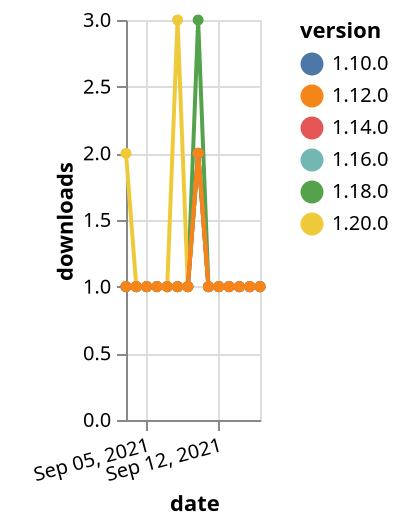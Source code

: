 {"$schema": "https://vega.github.io/schema/vega-lite/v5.json", "description": "A simple bar chart with embedded data.", "data": {"values": [{"date": "2021-09-03", "total": 197, "delta": 1, "version": "1.18.0"}, {"date": "2021-09-04", "total": 198, "delta": 1, "version": "1.18.0"}, {"date": "2021-09-05", "total": 199, "delta": 1, "version": "1.18.0"}, {"date": "2021-09-06", "total": 200, "delta": 1, "version": "1.18.0"}, {"date": "2021-09-07", "total": 201, "delta": 1, "version": "1.18.0"}, {"date": "2021-09-08", "total": 202, "delta": 1, "version": "1.18.0"}, {"date": "2021-09-09", "total": 203, "delta": 1, "version": "1.18.0"}, {"date": "2021-09-10", "total": 206, "delta": 3, "version": "1.18.0"}, {"date": "2021-09-11", "total": 207, "delta": 1, "version": "1.18.0"}, {"date": "2021-09-12", "total": 208, "delta": 1, "version": "1.18.0"}, {"date": "2021-09-13", "total": 209, "delta": 1, "version": "1.18.0"}, {"date": "2021-09-14", "total": 210, "delta": 1, "version": "1.18.0"}, {"date": "2021-09-15", "total": 211, "delta": 1, "version": "1.18.0"}, {"date": "2021-09-16", "total": 212, "delta": 1, "version": "1.18.0"}, {"date": "2021-09-03", "total": 243, "delta": 1, "version": "1.10.0"}, {"date": "2021-09-04", "total": 244, "delta": 1, "version": "1.10.0"}, {"date": "2021-09-05", "total": 245, "delta": 1, "version": "1.10.0"}, {"date": "2021-09-06", "total": 246, "delta": 1, "version": "1.10.0"}, {"date": "2021-09-07", "total": 247, "delta": 1, "version": "1.10.0"}, {"date": "2021-09-08", "total": 248, "delta": 1, "version": "1.10.0"}, {"date": "2021-09-09", "total": 249, "delta": 1, "version": "1.10.0"}, {"date": "2021-09-10", "total": 251, "delta": 2, "version": "1.10.0"}, {"date": "2021-09-11", "total": 252, "delta": 1, "version": "1.10.0"}, {"date": "2021-09-12", "total": 253, "delta": 1, "version": "1.10.0"}, {"date": "2021-09-13", "total": 254, "delta": 1, "version": "1.10.0"}, {"date": "2021-09-14", "total": 255, "delta": 1, "version": "1.10.0"}, {"date": "2021-09-15", "total": 256, "delta": 1, "version": "1.10.0"}, {"date": "2021-09-16", "total": 257, "delta": 1, "version": "1.10.0"}, {"date": "2021-09-03", "total": 128, "delta": 2, "version": "1.20.0"}, {"date": "2021-09-04", "total": 129, "delta": 1, "version": "1.20.0"}, {"date": "2021-09-05", "total": 130, "delta": 1, "version": "1.20.0"}, {"date": "2021-09-06", "total": 131, "delta": 1, "version": "1.20.0"}, {"date": "2021-09-07", "total": 132, "delta": 1, "version": "1.20.0"}, {"date": "2021-09-08", "total": 135, "delta": 3, "version": "1.20.0"}, {"date": "2021-09-09", "total": 136, "delta": 1, "version": "1.20.0"}, {"date": "2021-09-10", "total": 138, "delta": 2, "version": "1.20.0"}, {"date": "2021-09-11", "total": 139, "delta": 1, "version": "1.20.0"}, {"date": "2021-09-12", "total": 140, "delta": 1, "version": "1.20.0"}, {"date": "2021-09-13", "total": 141, "delta": 1, "version": "1.20.0"}, {"date": "2021-09-14", "total": 142, "delta": 1, "version": "1.20.0"}, {"date": "2021-09-15", "total": 143, "delta": 1, "version": "1.20.0"}, {"date": "2021-09-16", "total": 144, "delta": 1, "version": "1.20.0"}, {"date": "2021-09-03", "total": 167, "delta": 1, "version": "1.16.0"}, {"date": "2021-09-04", "total": 168, "delta": 1, "version": "1.16.0"}, {"date": "2021-09-05", "total": 169, "delta": 1, "version": "1.16.0"}, {"date": "2021-09-06", "total": 170, "delta": 1, "version": "1.16.0"}, {"date": "2021-09-07", "total": 171, "delta": 1, "version": "1.16.0"}, {"date": "2021-09-08", "total": 172, "delta": 1, "version": "1.16.0"}, {"date": "2021-09-09", "total": 173, "delta": 1, "version": "1.16.0"}, {"date": "2021-09-10", "total": 175, "delta": 2, "version": "1.16.0"}, {"date": "2021-09-11", "total": 176, "delta": 1, "version": "1.16.0"}, {"date": "2021-09-12", "total": 177, "delta": 1, "version": "1.16.0"}, {"date": "2021-09-13", "total": 178, "delta": 1, "version": "1.16.0"}, {"date": "2021-09-14", "total": 179, "delta": 1, "version": "1.16.0"}, {"date": "2021-09-15", "total": 180, "delta": 1, "version": "1.16.0"}, {"date": "2021-09-16", "total": 181, "delta": 1, "version": "1.16.0"}, {"date": "2021-09-03", "total": 194, "delta": 1, "version": "1.14.0"}, {"date": "2021-09-04", "total": 195, "delta": 1, "version": "1.14.0"}, {"date": "2021-09-05", "total": 196, "delta": 1, "version": "1.14.0"}, {"date": "2021-09-06", "total": 197, "delta": 1, "version": "1.14.0"}, {"date": "2021-09-07", "total": 198, "delta": 1, "version": "1.14.0"}, {"date": "2021-09-08", "total": 199, "delta": 1, "version": "1.14.0"}, {"date": "2021-09-09", "total": 200, "delta": 1, "version": "1.14.0"}, {"date": "2021-09-10", "total": 202, "delta": 2, "version": "1.14.0"}, {"date": "2021-09-11", "total": 203, "delta": 1, "version": "1.14.0"}, {"date": "2021-09-12", "total": 204, "delta": 1, "version": "1.14.0"}, {"date": "2021-09-13", "total": 205, "delta": 1, "version": "1.14.0"}, {"date": "2021-09-14", "total": 206, "delta": 1, "version": "1.14.0"}, {"date": "2021-09-15", "total": 207, "delta": 1, "version": "1.14.0"}, {"date": "2021-09-16", "total": 208, "delta": 1, "version": "1.14.0"}, {"date": "2021-09-03", "total": 200, "delta": 1, "version": "1.12.0"}, {"date": "2021-09-04", "total": 201, "delta": 1, "version": "1.12.0"}, {"date": "2021-09-05", "total": 202, "delta": 1, "version": "1.12.0"}, {"date": "2021-09-06", "total": 203, "delta": 1, "version": "1.12.0"}, {"date": "2021-09-07", "total": 204, "delta": 1, "version": "1.12.0"}, {"date": "2021-09-08", "total": 205, "delta": 1, "version": "1.12.0"}, {"date": "2021-09-09", "total": 206, "delta": 1, "version": "1.12.0"}, {"date": "2021-09-10", "total": 208, "delta": 2, "version": "1.12.0"}, {"date": "2021-09-11", "total": 209, "delta": 1, "version": "1.12.0"}, {"date": "2021-09-12", "total": 210, "delta": 1, "version": "1.12.0"}, {"date": "2021-09-13", "total": 211, "delta": 1, "version": "1.12.0"}, {"date": "2021-09-14", "total": 212, "delta": 1, "version": "1.12.0"}, {"date": "2021-09-15", "total": 213, "delta": 1, "version": "1.12.0"}, {"date": "2021-09-16", "total": 214, "delta": 1, "version": "1.12.0"}]}, "width": "container", "mark": {"type": "line", "point": {"filled": true}}, "encoding": {"x": {"field": "date", "type": "temporal", "timeUnit": "yearmonthdate", "title": "date", "axis": {"labelAngle": -15}}, "y": {"field": "delta", "type": "quantitative", "title": "downloads"}, "color": {"field": "version", "type": "nominal"}, "tooltip": {"field": "delta"}}}
